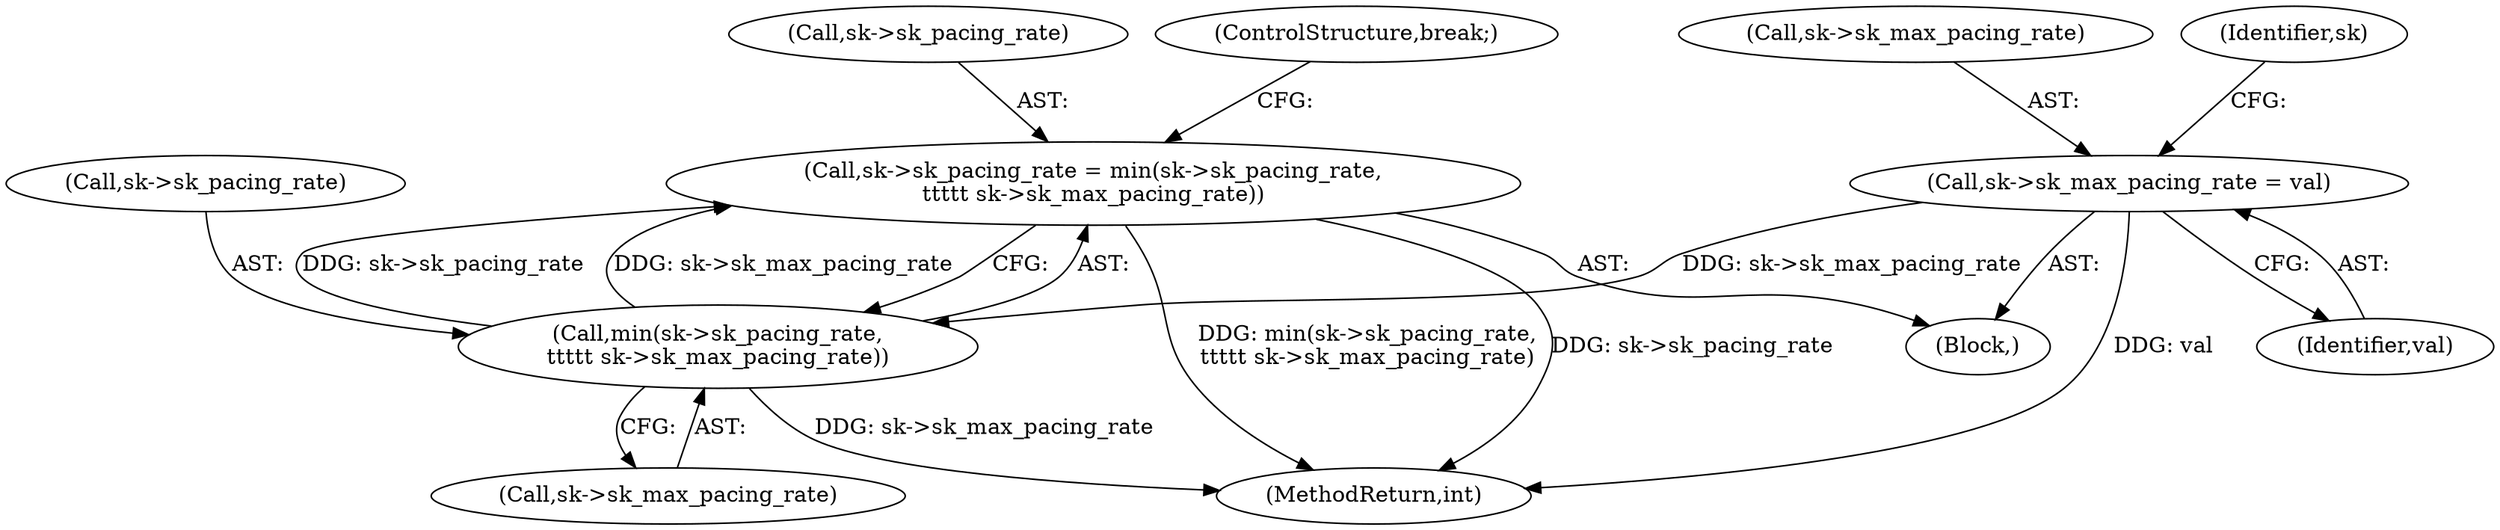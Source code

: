 digraph "0_linux_b98b0bc8c431e3ceb4b26b0dfc8db509518fb290@API" {
"1000853" [label="(Call,sk->sk_pacing_rate = min(sk->sk_pacing_rate,\n\t\t\t\t\t sk->sk_max_pacing_rate))"];
"1000857" [label="(Call,min(sk->sk_pacing_rate,\n\t\t\t\t\t sk->sk_max_pacing_rate))"];
"1000848" [label="(Call,sk->sk_max_pacing_rate = val)"];
"1000858" [label="(Call,sk->sk_pacing_rate)"];
"1000854" [label="(Call,sk->sk_pacing_rate)"];
"1000890" [label="(MethodReturn,int)"];
"1000861" [label="(Call,sk->sk_max_pacing_rate)"];
"1000864" [label="(ControlStructure,break;)"];
"1000848" [label="(Call,sk->sk_max_pacing_rate = val)"];
"1000852" [label="(Identifier,val)"];
"1000849" [label="(Call,sk->sk_max_pacing_rate)"];
"1000855" [label="(Identifier,sk)"];
"1000853" [label="(Call,sk->sk_pacing_rate = min(sk->sk_pacing_rate,\n\t\t\t\t\t sk->sk_max_pacing_rate))"];
"1000857" [label="(Call,min(sk->sk_pacing_rate,\n\t\t\t\t\t sk->sk_max_pacing_rate))"];
"1000163" [label="(Block,)"];
"1000853" -> "1000163"  [label="AST: "];
"1000853" -> "1000857"  [label="CFG: "];
"1000854" -> "1000853"  [label="AST: "];
"1000857" -> "1000853"  [label="AST: "];
"1000864" -> "1000853"  [label="CFG: "];
"1000853" -> "1000890"  [label="DDG: min(sk->sk_pacing_rate,\n\t\t\t\t\t sk->sk_max_pacing_rate)"];
"1000853" -> "1000890"  [label="DDG: sk->sk_pacing_rate"];
"1000857" -> "1000853"  [label="DDG: sk->sk_pacing_rate"];
"1000857" -> "1000853"  [label="DDG: sk->sk_max_pacing_rate"];
"1000857" -> "1000861"  [label="CFG: "];
"1000858" -> "1000857"  [label="AST: "];
"1000861" -> "1000857"  [label="AST: "];
"1000857" -> "1000890"  [label="DDG: sk->sk_max_pacing_rate"];
"1000848" -> "1000857"  [label="DDG: sk->sk_max_pacing_rate"];
"1000848" -> "1000163"  [label="AST: "];
"1000848" -> "1000852"  [label="CFG: "];
"1000849" -> "1000848"  [label="AST: "];
"1000852" -> "1000848"  [label="AST: "];
"1000855" -> "1000848"  [label="CFG: "];
"1000848" -> "1000890"  [label="DDG: val"];
}
